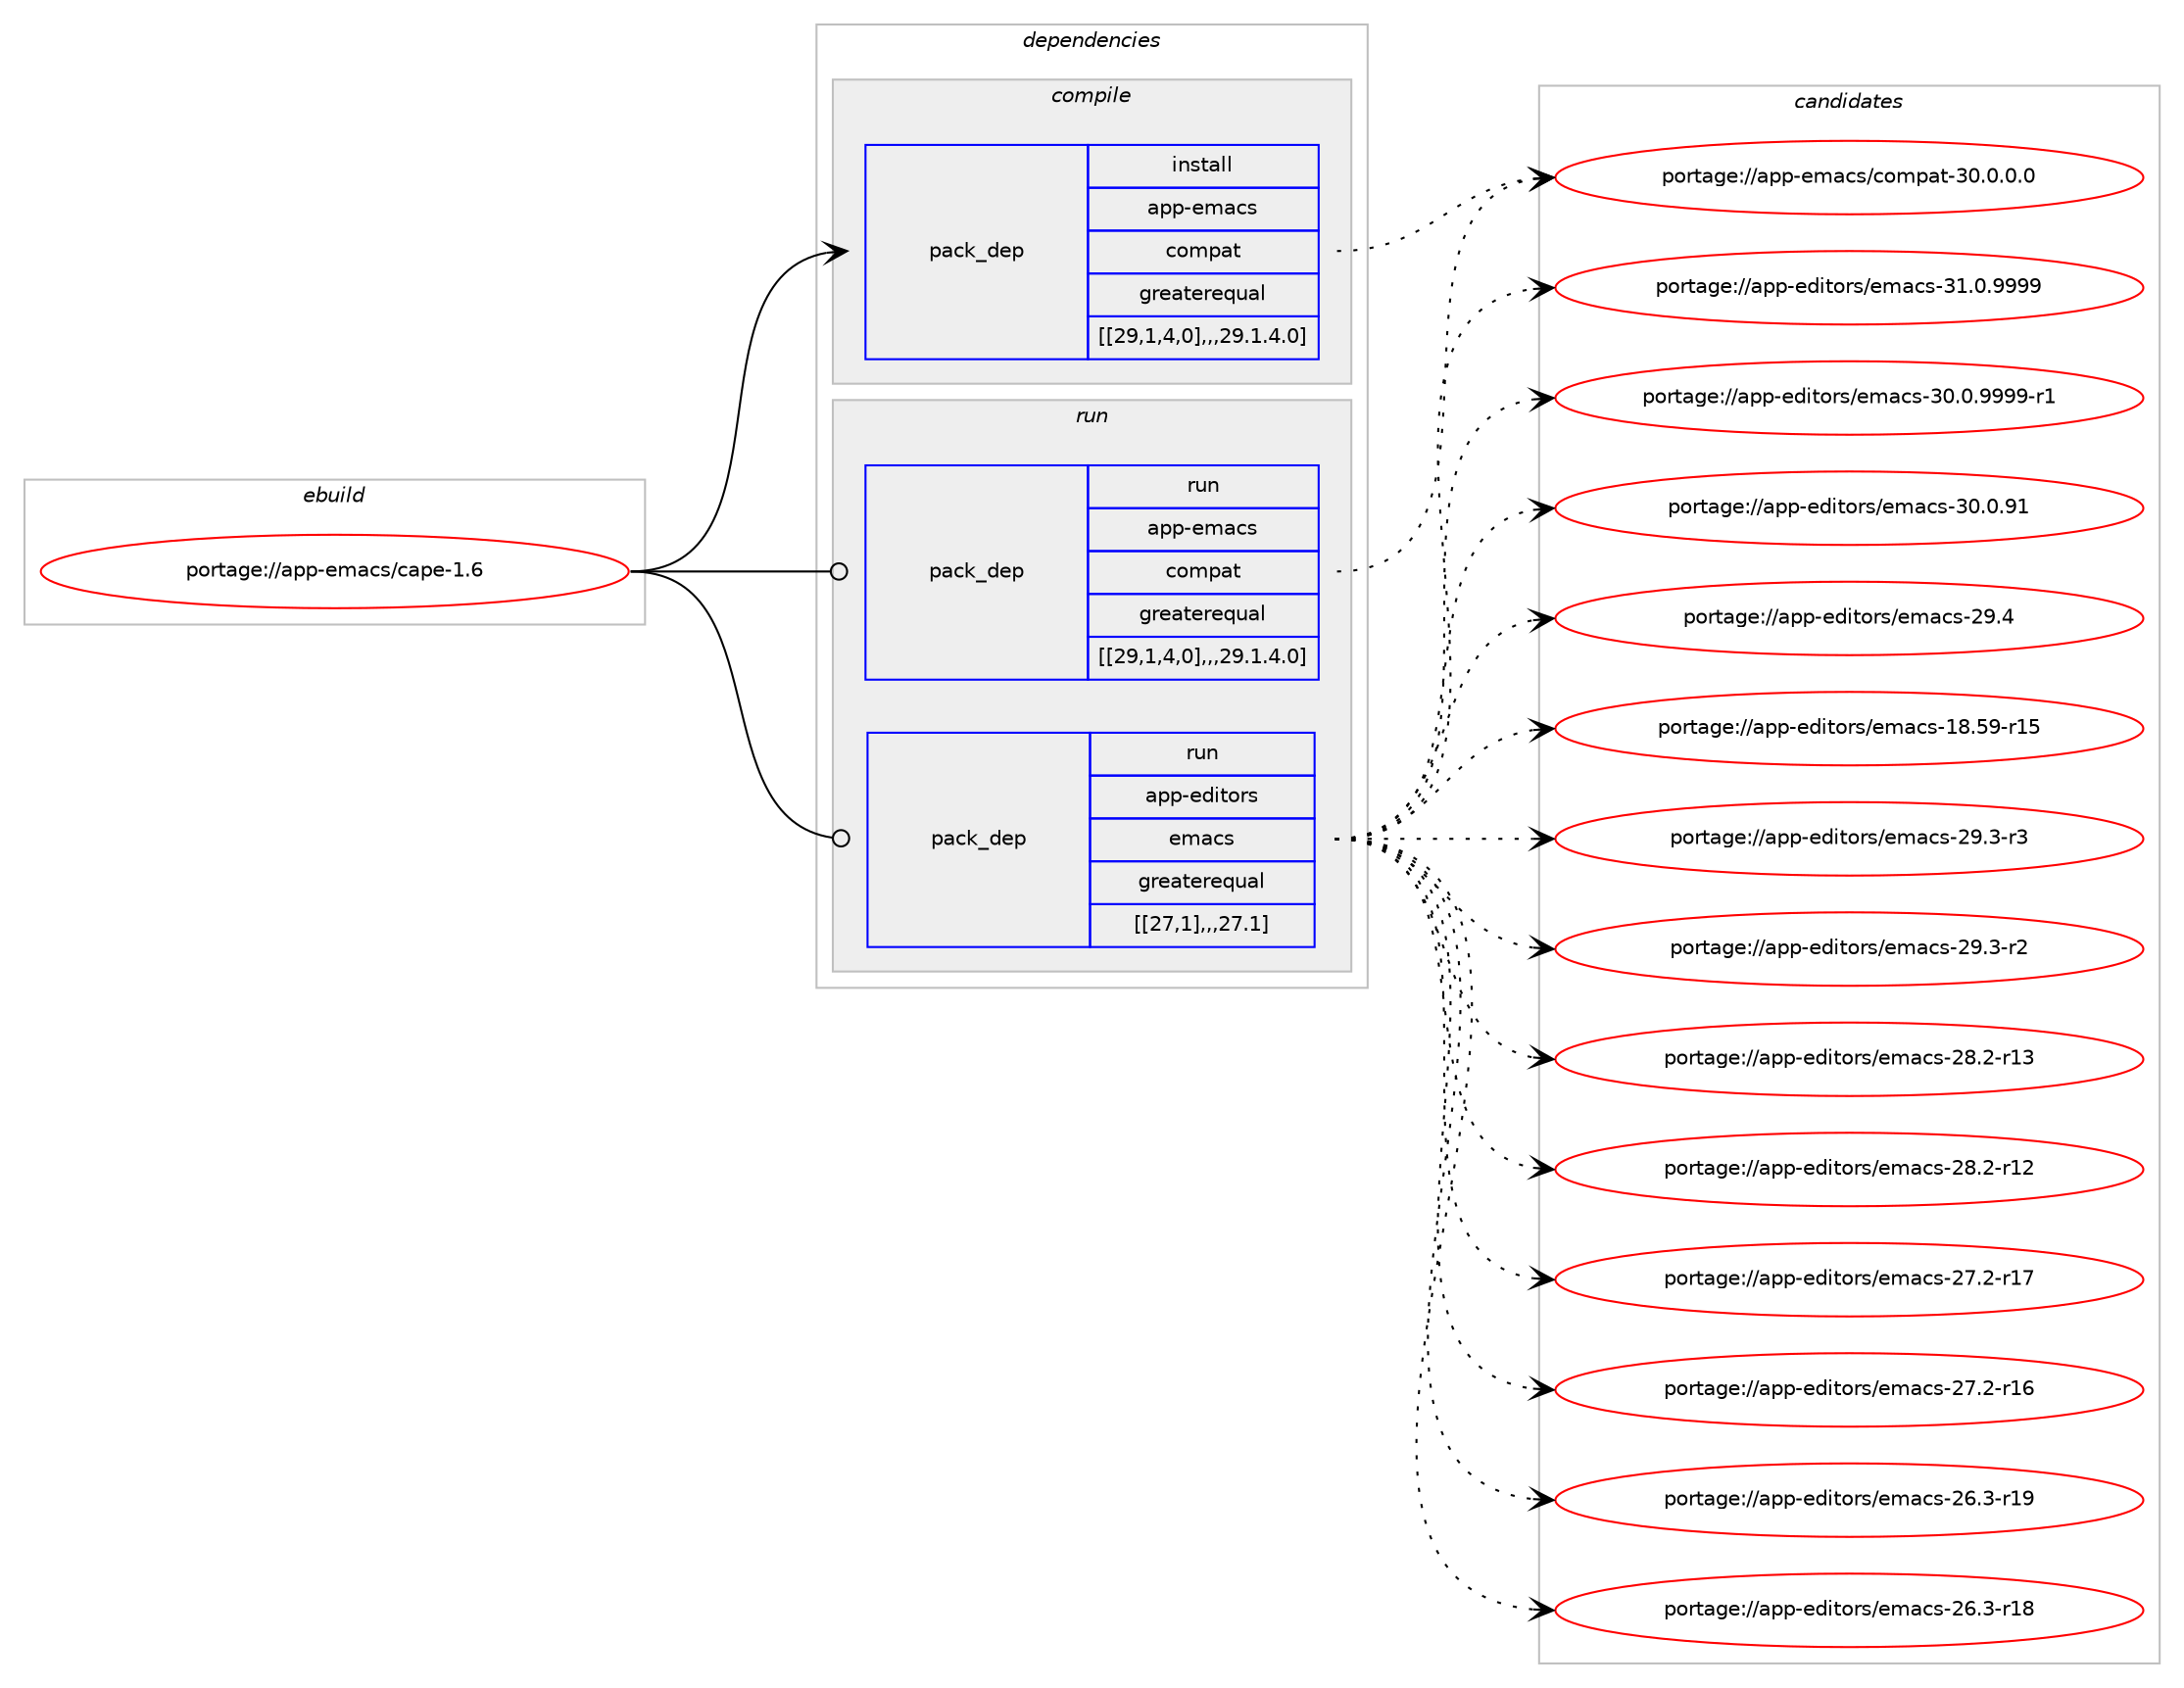 digraph prolog {

# *************
# Graph options
# *************

newrank=true;
concentrate=true;
compound=true;
graph [rankdir=LR,fontname=Helvetica,fontsize=10,ranksep=1.5];#, ranksep=2.5, nodesep=0.2];
edge  [arrowhead=vee];
node  [fontname=Helvetica,fontsize=10];

# **********
# The ebuild
# **********

subgraph cluster_leftcol {
color=gray;
label=<<i>ebuild</i>>;
id [label="portage://app-emacs/cape-1.6", color=red, width=4, href="../app-emacs/cape-1.6.svg"];
}

# ****************
# The dependencies
# ****************

subgraph cluster_midcol {
color=gray;
label=<<i>dependencies</i>>;
subgraph cluster_compile {
fillcolor="#eeeeee";
style=filled;
label=<<i>compile</i>>;
subgraph pack16176 {
dependency22688 [label=<<TABLE BORDER="0" CELLBORDER="1" CELLSPACING="0" CELLPADDING="4" WIDTH="220"><TR><TD ROWSPAN="6" CELLPADDING="30">pack_dep</TD></TR><TR><TD WIDTH="110">install</TD></TR><TR><TD>app-emacs</TD></TR><TR><TD>compat</TD></TR><TR><TD>greaterequal</TD></TR><TR><TD>[[29,1,4,0],,,29.1.4.0]</TD></TR></TABLE>>, shape=none, color=blue];
}
id:e -> dependency22688:w [weight=20,style="solid",arrowhead="vee"];
}
subgraph cluster_compileandrun {
fillcolor="#eeeeee";
style=filled;
label=<<i>compile and run</i>>;
}
subgraph cluster_run {
fillcolor="#eeeeee";
style=filled;
label=<<i>run</i>>;
subgraph pack16177 {
dependency22689 [label=<<TABLE BORDER="0" CELLBORDER="1" CELLSPACING="0" CELLPADDING="4" WIDTH="220"><TR><TD ROWSPAN="6" CELLPADDING="30">pack_dep</TD></TR><TR><TD WIDTH="110">run</TD></TR><TR><TD>app-editors</TD></TR><TR><TD>emacs</TD></TR><TR><TD>greaterequal</TD></TR><TR><TD>[[27,1],,,27.1]</TD></TR></TABLE>>, shape=none, color=blue];
}
id:e -> dependency22689:w [weight=20,style="solid",arrowhead="odot"];
subgraph pack16178 {
dependency22690 [label=<<TABLE BORDER="0" CELLBORDER="1" CELLSPACING="0" CELLPADDING="4" WIDTH="220"><TR><TD ROWSPAN="6" CELLPADDING="30">pack_dep</TD></TR><TR><TD WIDTH="110">run</TD></TR><TR><TD>app-emacs</TD></TR><TR><TD>compat</TD></TR><TR><TD>greaterequal</TD></TR><TR><TD>[[29,1,4,0],,,29.1.4.0]</TD></TR></TABLE>>, shape=none, color=blue];
}
id:e -> dependency22690:w [weight=20,style="solid",arrowhead="odot"];
}
}

# **************
# The candidates
# **************

subgraph cluster_choices {
rank=same;
color=gray;
label=<<i>candidates</i>>;

subgraph choice16176 {
color=black;
nodesep=1;
choice97112112451011099799115479911110911297116455148464846484648 [label="portage://app-emacs/compat-30.0.0.0", color=red, width=4,href="../app-emacs/compat-30.0.0.0.svg"];
dependency22688:e -> choice97112112451011099799115479911110911297116455148464846484648:w [style=dotted,weight="100"];
}
subgraph choice16177 {
color=black;
nodesep=1;
choice971121124510110010511611111411547101109979911545514946484657575757 [label="portage://app-editors/emacs-31.0.9999", color=red, width=4,href="../app-editors/emacs-31.0.9999.svg"];
choice9711211245101100105116111114115471011099799115455148464846575757574511449 [label="portage://app-editors/emacs-30.0.9999-r1", color=red, width=4,href="../app-editors/emacs-30.0.9999-r1.svg"];
choice97112112451011001051161111141154710110997991154551484648465749 [label="portage://app-editors/emacs-30.0.91", color=red, width=4,href="../app-editors/emacs-30.0.91.svg"];
choice97112112451011001051161111141154710110997991154550574652 [label="portage://app-editors/emacs-29.4", color=red, width=4,href="../app-editors/emacs-29.4.svg"];
choice971121124510110010511611111411547101109979911545505746514511451 [label="portage://app-editors/emacs-29.3-r3", color=red, width=4,href="../app-editors/emacs-29.3-r3.svg"];
choice971121124510110010511611111411547101109979911545505746514511450 [label="portage://app-editors/emacs-29.3-r2", color=red, width=4,href="../app-editors/emacs-29.3-r2.svg"];
choice97112112451011001051161111141154710110997991154550564650451144951 [label="portage://app-editors/emacs-28.2-r13", color=red, width=4,href="../app-editors/emacs-28.2-r13.svg"];
choice97112112451011001051161111141154710110997991154550564650451144950 [label="portage://app-editors/emacs-28.2-r12", color=red, width=4,href="../app-editors/emacs-28.2-r12.svg"];
choice97112112451011001051161111141154710110997991154550554650451144955 [label="portage://app-editors/emacs-27.2-r17", color=red, width=4,href="../app-editors/emacs-27.2-r17.svg"];
choice97112112451011001051161111141154710110997991154550554650451144954 [label="portage://app-editors/emacs-27.2-r16", color=red, width=4,href="../app-editors/emacs-27.2-r16.svg"];
choice97112112451011001051161111141154710110997991154550544651451144957 [label="portage://app-editors/emacs-26.3-r19", color=red, width=4,href="../app-editors/emacs-26.3-r19.svg"];
choice97112112451011001051161111141154710110997991154550544651451144956 [label="portage://app-editors/emacs-26.3-r18", color=red, width=4,href="../app-editors/emacs-26.3-r18.svg"];
choice9711211245101100105116111114115471011099799115454956465357451144953 [label="portage://app-editors/emacs-18.59-r15", color=red, width=4,href="../app-editors/emacs-18.59-r15.svg"];
dependency22689:e -> choice971121124510110010511611111411547101109979911545514946484657575757:w [style=dotted,weight="100"];
dependency22689:e -> choice9711211245101100105116111114115471011099799115455148464846575757574511449:w [style=dotted,weight="100"];
dependency22689:e -> choice97112112451011001051161111141154710110997991154551484648465749:w [style=dotted,weight="100"];
dependency22689:e -> choice97112112451011001051161111141154710110997991154550574652:w [style=dotted,weight="100"];
dependency22689:e -> choice971121124510110010511611111411547101109979911545505746514511451:w [style=dotted,weight="100"];
dependency22689:e -> choice971121124510110010511611111411547101109979911545505746514511450:w [style=dotted,weight="100"];
dependency22689:e -> choice97112112451011001051161111141154710110997991154550564650451144951:w [style=dotted,weight="100"];
dependency22689:e -> choice97112112451011001051161111141154710110997991154550564650451144950:w [style=dotted,weight="100"];
dependency22689:e -> choice97112112451011001051161111141154710110997991154550554650451144955:w [style=dotted,weight="100"];
dependency22689:e -> choice97112112451011001051161111141154710110997991154550554650451144954:w [style=dotted,weight="100"];
dependency22689:e -> choice97112112451011001051161111141154710110997991154550544651451144957:w [style=dotted,weight="100"];
dependency22689:e -> choice97112112451011001051161111141154710110997991154550544651451144956:w [style=dotted,weight="100"];
dependency22689:e -> choice9711211245101100105116111114115471011099799115454956465357451144953:w [style=dotted,weight="100"];
}
subgraph choice16178 {
color=black;
nodesep=1;
choice97112112451011099799115479911110911297116455148464846484648 [label="portage://app-emacs/compat-30.0.0.0", color=red, width=4,href="../app-emacs/compat-30.0.0.0.svg"];
dependency22690:e -> choice97112112451011099799115479911110911297116455148464846484648:w [style=dotted,weight="100"];
}
}

}
